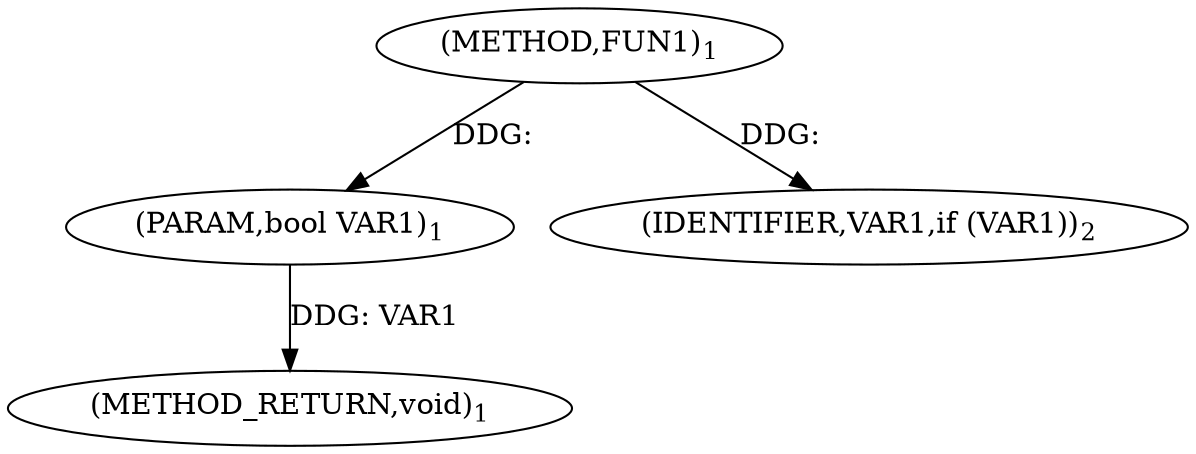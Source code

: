 digraph "FUN1" {  
"8" [label = <(METHOD,FUN1)<SUB>1</SUB>> ]
"16" [label = <(METHOD_RETURN,void)<SUB>1</SUB>> ]
"9" [label = <(PARAM,bool VAR1)<SUB>1</SUB>> ]
"12" [label = <(IDENTIFIER,VAR1,if (VAR1))<SUB>2</SUB>> ]
  "9" -> "16"  [ label = "DDG: VAR1"] 
  "8" -> "9"  [ label = "DDG: "] 
  "8" -> "12"  [ label = "DDG: "] 
}

